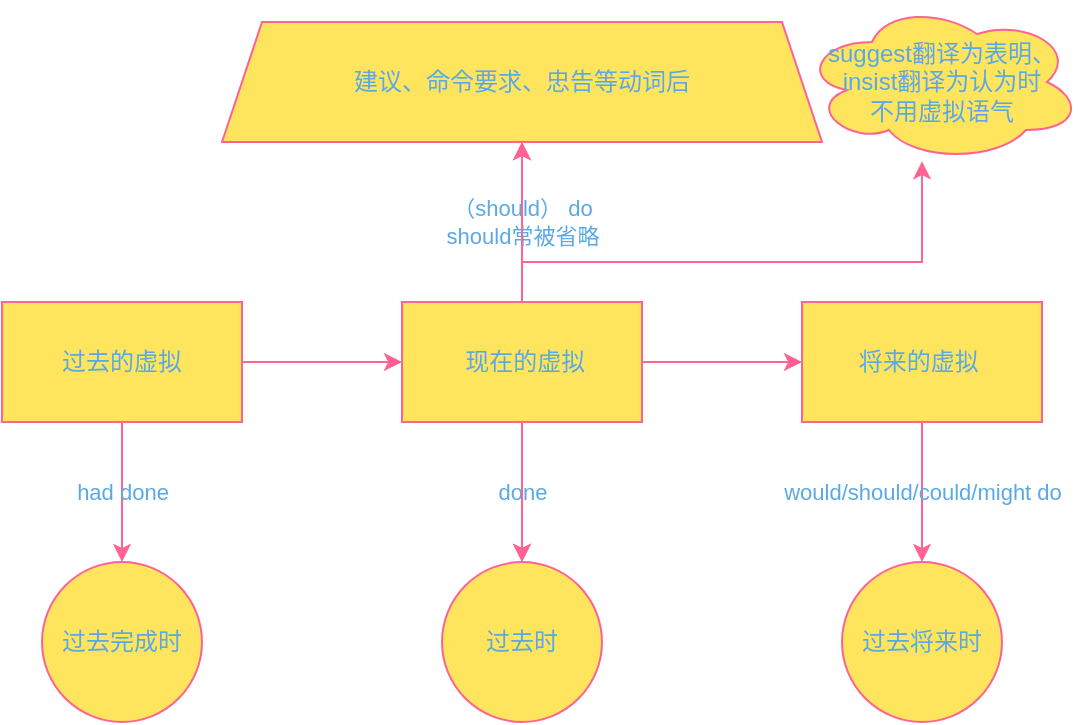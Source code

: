 <mxfile version="21.5.0" type="device">
  <diagram name="第 1 页" id="IBbFvY7GcDabCP4D4KGe">
    <mxGraphModel dx="757" dy="566" grid="1" gridSize="10" guides="1" tooltips="1" connect="1" arrows="1" fold="1" page="1" pageScale="1" pageWidth="827" pageHeight="1169" math="0" shadow="0">
      <root>
        <mxCell id="0" />
        <mxCell id="1" parent="0" />
        <mxCell id="BCa0aiZTG1ks1RrX1ghV-3" value="" style="edgeStyle=orthogonalEdgeStyle;rounded=0;orthogonalLoop=1;jettySize=auto;html=1;strokeColor=#FF6392;fontColor=#5AA9E6;fillColor=#FFE45E;" edge="1" parent="1" source="BCa0aiZTG1ks1RrX1ghV-1" target="BCa0aiZTG1ks1RrX1ghV-2">
          <mxGeometry relative="1" as="geometry" />
        </mxCell>
        <mxCell id="BCa0aiZTG1ks1RrX1ghV-8" value="had done" style="edgeStyle=orthogonalEdgeStyle;rounded=0;orthogonalLoop=1;jettySize=auto;html=1;strokeColor=#FF6392;fontColor=#5AA9E6;fillColor=#FFE45E;labelBackgroundColor=none;" edge="1" parent="1" source="BCa0aiZTG1ks1RrX1ghV-1" target="BCa0aiZTG1ks1RrX1ghV-7">
          <mxGeometry relative="1" as="geometry" />
        </mxCell>
        <mxCell id="BCa0aiZTG1ks1RrX1ghV-1" value="过去的虚拟" style="rounded=0;whiteSpace=wrap;html=1;strokeColor=#FF6392;fontColor=#5AA9E6;fillColor=#FFE45E;" vertex="1" parent="1">
          <mxGeometry x="120" y="200" width="120" height="60" as="geometry" />
        </mxCell>
        <mxCell id="BCa0aiZTG1ks1RrX1ghV-5" value="" style="edgeStyle=orthogonalEdgeStyle;rounded=0;orthogonalLoop=1;jettySize=auto;html=1;strokeColor=#FF6392;fontColor=#5AA9E6;fillColor=#FFE45E;" edge="1" parent="1" source="BCa0aiZTG1ks1RrX1ghV-2" target="BCa0aiZTG1ks1RrX1ghV-4">
          <mxGeometry relative="1" as="geometry" />
        </mxCell>
        <mxCell id="BCa0aiZTG1ks1RrX1ghV-10" value="done" style="edgeStyle=orthogonalEdgeStyle;rounded=0;orthogonalLoop=1;jettySize=auto;html=1;strokeColor=#FF6392;fontColor=#5AA9E6;fillColor=#FFE45E;labelBackgroundColor=none;" edge="1" parent="1" source="BCa0aiZTG1ks1RrX1ghV-2" target="BCa0aiZTG1ks1RrX1ghV-9">
          <mxGeometry relative="1" as="geometry" />
        </mxCell>
        <mxCell id="BCa0aiZTG1ks1RrX1ghV-13" style="edgeStyle=orthogonalEdgeStyle;rounded=0;orthogonalLoop=1;jettySize=auto;html=1;strokeColor=#FF6392;fontColor=#5AA9E6;fillColor=#FFE45E;" edge="1" parent="1" source="BCa0aiZTG1ks1RrX1ghV-2" target="BCa0aiZTG1ks1RrX1ghV-9">
          <mxGeometry relative="1" as="geometry" />
        </mxCell>
        <mxCell id="BCa0aiZTG1ks1RrX1ghV-15" value="（should） do&lt;br&gt;should常被省略" style="edgeStyle=orthogonalEdgeStyle;rounded=0;orthogonalLoop=1;jettySize=auto;html=1;strokeColor=#FF6392;fontColor=#5AA9E6;fillColor=#FFE45E;labelBackgroundColor=none;" edge="1" parent="1" source="BCa0aiZTG1ks1RrX1ghV-2" target="BCa0aiZTG1ks1RrX1ghV-14">
          <mxGeometry relative="1" as="geometry" />
        </mxCell>
        <mxCell id="BCa0aiZTG1ks1RrX1ghV-18" value="" style="edgeStyle=orthogonalEdgeStyle;rounded=0;orthogonalLoop=1;jettySize=auto;html=1;strokeColor=#FF6392;fontColor=#5AA9E6;fillColor=#FFE45E;" edge="1" parent="1" source="BCa0aiZTG1ks1RrX1ghV-2" target="BCa0aiZTG1ks1RrX1ghV-14">
          <mxGeometry relative="1" as="geometry" />
        </mxCell>
        <mxCell id="BCa0aiZTG1ks1RrX1ghV-19" style="edgeStyle=orthogonalEdgeStyle;rounded=0;orthogonalLoop=1;jettySize=auto;html=1;strokeColor=#FF6392;fontColor=#5AA9E6;fillColor=#FFE45E;" edge="1" parent="1" source="BCa0aiZTG1ks1RrX1ghV-2" target="BCa0aiZTG1ks1RrX1ghV-20">
          <mxGeometry relative="1" as="geometry">
            <mxPoint x="580" y="110" as="targetPoint" />
            <Array as="points">
              <mxPoint x="380" y="180" />
              <mxPoint x="580" y="180" />
            </Array>
          </mxGeometry>
        </mxCell>
        <mxCell id="BCa0aiZTG1ks1RrX1ghV-2" value="&amp;nbsp;现在的虚拟" style="rounded=0;whiteSpace=wrap;html=1;strokeColor=#FF6392;fontColor=#5AA9E6;fillColor=#FFE45E;" vertex="1" parent="1">
          <mxGeometry x="320" y="200" width="120" height="60" as="geometry" />
        </mxCell>
        <mxCell id="BCa0aiZTG1ks1RrX1ghV-12" value="would/should/could/might do" style="edgeStyle=orthogonalEdgeStyle;rounded=0;orthogonalLoop=1;jettySize=auto;html=1;strokeColor=#FF6392;fontColor=#5AA9E6;fillColor=#FFE45E;labelBackgroundColor=none;" edge="1" parent="1" source="BCa0aiZTG1ks1RrX1ghV-4" target="BCa0aiZTG1ks1RrX1ghV-11">
          <mxGeometry relative="1" as="geometry" />
        </mxCell>
        <mxCell id="BCa0aiZTG1ks1RrX1ghV-4" value="将来的虚拟&amp;nbsp;" style="rounded=0;whiteSpace=wrap;html=1;strokeColor=#FF6392;fontColor=#5AA9E6;fillColor=#FFE45E;" vertex="1" parent="1">
          <mxGeometry x="520" y="200" width="120" height="60" as="geometry" />
        </mxCell>
        <mxCell id="BCa0aiZTG1ks1RrX1ghV-7" value="过去完成时" style="ellipse;whiteSpace=wrap;html=1;fillColor=#FFE45E;strokeColor=#FF6392;fontColor=#5AA9E6;rounded=0;" vertex="1" parent="1">
          <mxGeometry x="140" y="330" width="80" height="80" as="geometry" />
        </mxCell>
        <mxCell id="BCa0aiZTG1ks1RrX1ghV-9" value="过去时" style="ellipse;whiteSpace=wrap;html=1;fillColor=#FFE45E;strokeColor=#FF6392;fontColor=#5AA9E6;rounded=0;" vertex="1" parent="1">
          <mxGeometry x="340" y="330" width="80" height="80" as="geometry" />
        </mxCell>
        <mxCell id="BCa0aiZTG1ks1RrX1ghV-11" value="过去将来时" style="ellipse;whiteSpace=wrap;html=1;fillColor=#FFE45E;strokeColor=#FF6392;fontColor=#5AA9E6;rounded=0;" vertex="1" parent="1">
          <mxGeometry x="540" y="330" width="80" height="80" as="geometry" />
        </mxCell>
        <mxCell id="BCa0aiZTG1ks1RrX1ghV-14" value="建议、命令要求、忠告等动词后" style="shape=trapezoid;perimeter=trapezoidPerimeter;whiteSpace=wrap;html=1;fixedSize=1;fillColor=#FFE45E;strokeColor=#FF6392;fontColor=#5AA9E6;rounded=0;" vertex="1" parent="1">
          <mxGeometry x="230" y="60" width="300" height="60" as="geometry" />
        </mxCell>
        <mxCell id="BCa0aiZTG1ks1RrX1ghV-20" value="suggest翻译为表明、&lt;br&gt;insist翻译为认为时&lt;br&gt;不用虚拟语气" style="ellipse;shape=cloud;whiteSpace=wrap;html=1;strokeColor=#FF6392;fontColor=#5AA9E6;fillColor=#FFE45E;" vertex="1" parent="1">
          <mxGeometry x="520" y="50" width="140" height="80" as="geometry" />
        </mxCell>
      </root>
    </mxGraphModel>
  </diagram>
</mxfile>
